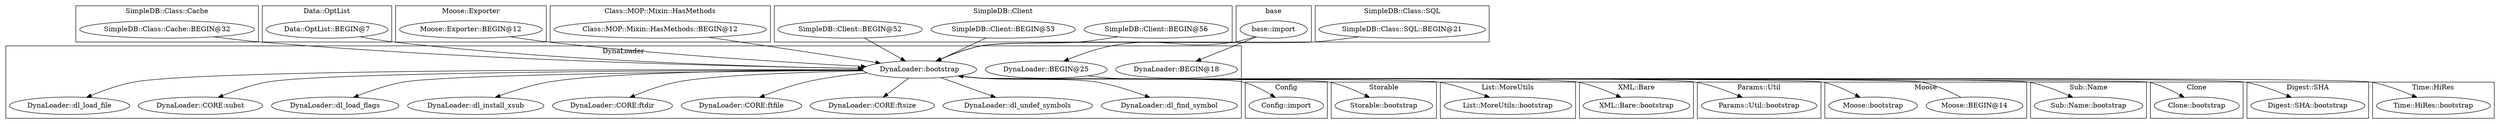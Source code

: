 digraph {
graph [overlap=false]
subgraph cluster_Storable {
	label="Storable";
	"Storable::bootstrap";
}
subgraph cluster_Config {
	label="Config";
	"Config::import";
}
subgraph cluster_DynaLoader {
	label="DynaLoader";
	"DynaLoader::CORE:ftfile";
	"DynaLoader::CORE:ftsize";
	"DynaLoader::dl_undef_symbols";
	"DynaLoader::BEGIN@25";
	"DynaLoader::dl_find_symbol";
	"DynaLoader::dl_load_file";
	"DynaLoader::CORE:subst";
	"DynaLoader::BEGIN@18";
	"DynaLoader::dl_load_flags";
	"DynaLoader::dl_install_xsub";
	"DynaLoader::CORE:ftdir";
	"DynaLoader::bootstrap";
}
subgraph cluster_SimpleDB_Class_Cache {
	label="SimpleDB::Class::Cache";
	"SimpleDB::Class::Cache::BEGIN@32";
}
subgraph cluster_List_MoreUtils {
	label="List::MoreUtils";
	"List::MoreUtils::bootstrap";
}
subgraph cluster_Data_OptList {
	label="Data::OptList";
	"Data::OptList::BEGIN@7";
}
subgraph cluster_Moose_Exporter {
	label="Moose::Exporter";
	"Moose::Exporter::BEGIN@12";
}
subgraph cluster_XML_Bare {
	label="XML::Bare";
	"XML::Bare::bootstrap";
}
subgraph cluster_Class_MOP_Mixin_HasMethods {
	label="Class::MOP::Mixin::HasMethods";
	"Class::MOP::Mixin::HasMethods::BEGIN@12";
}
subgraph cluster_Params_Util {
	label="Params::Util";
	"Params::Util::bootstrap";
}
subgraph cluster_Moose {
	label="Moose";
	"Moose::BEGIN@14";
	"Moose::bootstrap";
}
subgraph cluster_Sub_Name {
	label="Sub::Name";
	"Sub::Name::bootstrap";
}
subgraph cluster_SimpleDB_Client {
	label="SimpleDB::Client";
	"SimpleDB::Client::BEGIN@56";
	"SimpleDB::Client::BEGIN@53";
	"SimpleDB::Client::BEGIN@52";
}
subgraph cluster_Clone {
	label="Clone";
	"Clone::bootstrap";
}
subgraph cluster_base {
	label="base";
	"base::import";
}
subgraph cluster_Digest_SHA {
	label="Digest::SHA";
	"Digest::SHA::bootstrap";
}
subgraph cluster_SimpleDB_Class_SQL {
	label="SimpleDB::Class::SQL";
	"SimpleDB::Class::SQL::BEGIN@21";
}
subgraph cluster_Time_HiRes {
	label="Time::HiRes";
	"Time::HiRes::bootstrap";
}
"DynaLoader::bootstrap" -> "Params::Util::bootstrap";
"DynaLoader::bootstrap" -> "DynaLoader::dl_find_symbol";
"DynaLoader::bootstrap" -> "Time::HiRes::bootstrap";
"DynaLoader::bootstrap" -> "DynaLoader::CORE:ftsize";
"SimpleDB::Client::BEGIN@53" -> "DynaLoader::bootstrap";
"Moose::BEGIN@14" -> "DynaLoader::bootstrap";
"Moose::Exporter::BEGIN@12" -> "DynaLoader::bootstrap";
"Class::MOP::Mixin::HasMethods::BEGIN@12" -> "DynaLoader::bootstrap";
"Data::OptList::BEGIN@7" -> "DynaLoader::bootstrap";
"SimpleDB::Class::Cache::BEGIN@32" -> "DynaLoader::bootstrap";
"SimpleDB::Class::SQL::BEGIN@21" -> "DynaLoader::bootstrap";
"SimpleDB::Client::BEGIN@56" -> "DynaLoader::bootstrap";
"SimpleDB::Client::BEGIN@52" -> "DynaLoader::bootstrap";
"DynaLoader::bootstrap" -> "DynaLoader::CORE:subst";
"base::import" -> "DynaLoader::BEGIN@25";
"DynaLoader::BEGIN@25" -> "Config::import";
"DynaLoader::bootstrap" -> "XML::Bare::bootstrap";
"DynaLoader::bootstrap" -> "DynaLoader::CORE:ftdir";
"DynaLoader::bootstrap" -> "DynaLoader::dl_undef_symbols";
"DynaLoader::bootstrap" -> "Digest::SHA::bootstrap";
"DynaLoader::bootstrap" -> "DynaLoader::dl_load_flags";
"DynaLoader::bootstrap" -> "DynaLoader::dl_install_xsub";
"DynaLoader::bootstrap" -> "Moose::bootstrap";
"DynaLoader::bootstrap" -> "DynaLoader::dl_load_file";
"DynaLoader::bootstrap" -> "Sub::Name::bootstrap";
"DynaLoader::bootstrap" -> "List::MoreUtils::bootstrap";
"DynaLoader::bootstrap" -> "DynaLoader::CORE:ftfile";
"DynaLoader::bootstrap" -> "Storable::bootstrap";
"DynaLoader::bootstrap" -> "Clone::bootstrap";
"base::import" -> "DynaLoader::BEGIN@18";
}
